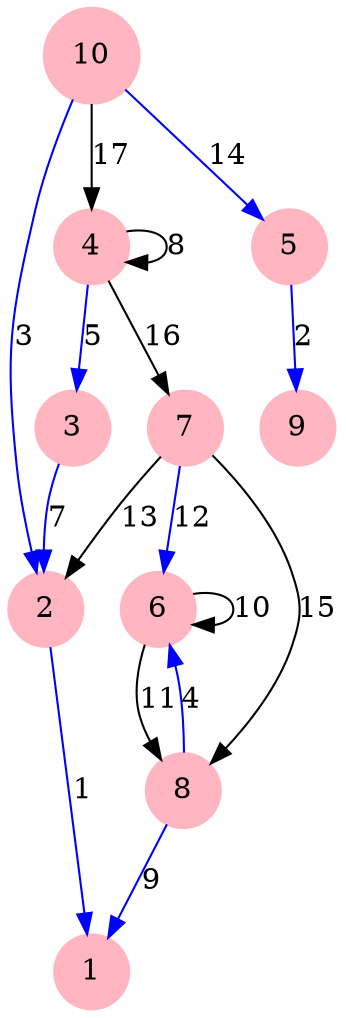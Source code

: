 digraph hgn{ node [shape=circle] 1[color=lightpink, style=filled] 2[color=lightpink, style=filled] 3[color=lightpink, style=filled] 4[color=lightpink, style=filled] 5[color=lightpink,style=filled] 6[color=lightpink, style=filled] 7[color=lightpink, style=filled] 8[color=lightpink, style=filled] 9[color=lightpink, style=filled] 10[color=lightpink, style=filled] 2 -> 1[color=blue, label=1] 3 -> 2[color=blue, label=7] 4 -> 7[color=black, label=16] 4 -> 3[color=blue, label=5] 4 -> 4[color=black, label=8] 5 -> 9[color=blue, label=2] 6 -> 6[color=black, label=10] 6-> 8[color=black, label=11] 7 -> 8[color=black, label=15] 7 -> 6[color=blue, label=12] 7 -> 2[color=black, label=13] 8 -> 1[color=blue, label=9] 8 -> 6[color=blue, label=4] 10 -> 4[color=black, label=17] 10 -> 5[color=blue, label=14] 10 -> 2[color=blue, label=3] }
